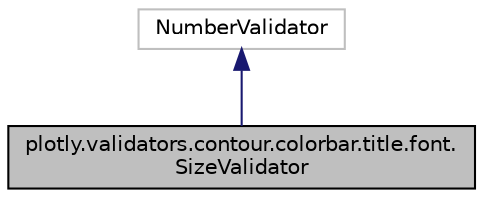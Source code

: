 digraph "plotly.validators.contour.colorbar.title.font.SizeValidator"
{
 // LATEX_PDF_SIZE
  edge [fontname="Helvetica",fontsize="10",labelfontname="Helvetica",labelfontsize="10"];
  node [fontname="Helvetica",fontsize="10",shape=record];
  Node1 [label="plotly.validators.contour.colorbar.title.font.\lSizeValidator",height=0.2,width=0.4,color="black", fillcolor="grey75", style="filled", fontcolor="black",tooltip=" "];
  Node2 -> Node1 [dir="back",color="midnightblue",fontsize="10",style="solid",fontname="Helvetica"];
  Node2 [label="NumberValidator",height=0.2,width=0.4,color="grey75", fillcolor="white", style="filled",tooltip=" "];
}
